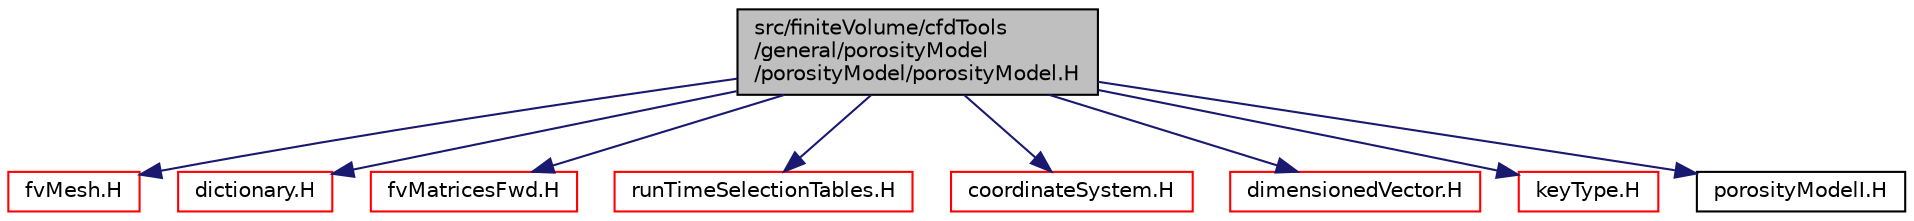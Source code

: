 digraph "src/finiteVolume/cfdTools/general/porosityModel/porosityModel/porosityModel.H"
{
  bgcolor="transparent";
  edge [fontname="Helvetica",fontsize="10",labelfontname="Helvetica",labelfontsize="10"];
  node [fontname="Helvetica",fontsize="10",shape=record];
  Node1 [label="src/finiteVolume/cfdTools\l/general/porosityModel\l/porosityModel/porosityModel.H",height=0.2,width=0.4,color="black", fillcolor="grey75", style="filled", fontcolor="black"];
  Node1 -> Node2 [color="midnightblue",fontsize="10",style="solid",fontname="Helvetica"];
  Node2 [label="fvMesh.H",height=0.2,width=0.4,color="red",URL="$a06053.html"];
  Node1 -> Node3 [color="midnightblue",fontsize="10",style="solid",fontname="Helvetica"];
  Node3 [label="dictionary.H",height=0.2,width=0.4,color="red",URL="$a07865.html"];
  Node1 -> Node4 [color="midnightblue",fontsize="10",style="solid",fontname="Helvetica"];
  Node4 [label="fvMatricesFwd.H",height=0.2,width=0.4,color="red",URL="$a05967.html",tooltip="Forward declarations of fvMatrix specializations. "];
  Node1 -> Node5 [color="midnightblue",fontsize="10",style="solid",fontname="Helvetica"];
  Node5 [label="runTimeSelectionTables.H",height=0.2,width=0.4,color="red",URL="$a08026.html",tooltip="Macros to ease declaration of run-time selection tables. "];
  Node1 -> Node6 [color="midnightblue",fontsize="10",style="solid",fontname="Helvetica"];
  Node6 [label="coordinateSystem.H",height=0.2,width=0.4,color="red",URL="$a07434.html"];
  Node1 -> Node7 [color="midnightblue",fontsize="10",style="solid",fontname="Helvetica"];
  Node7 [label="dimensionedVector.H",height=0.2,width=0.4,color="red",URL="$a08060.html"];
  Node1 -> Node8 [color="midnightblue",fontsize="10",style="solid",fontname="Helvetica"];
  Node8 [label="keyType.H",height=0.2,width=0.4,color="red",URL="$a09178.html"];
  Node1 -> Node9 [color="midnightblue",fontsize="10",style="solid",fontname="Helvetica"];
  Node9 [label="porosityModelI.H",height=0.2,width=0.4,color="black",URL="$a05274.html"];
}

